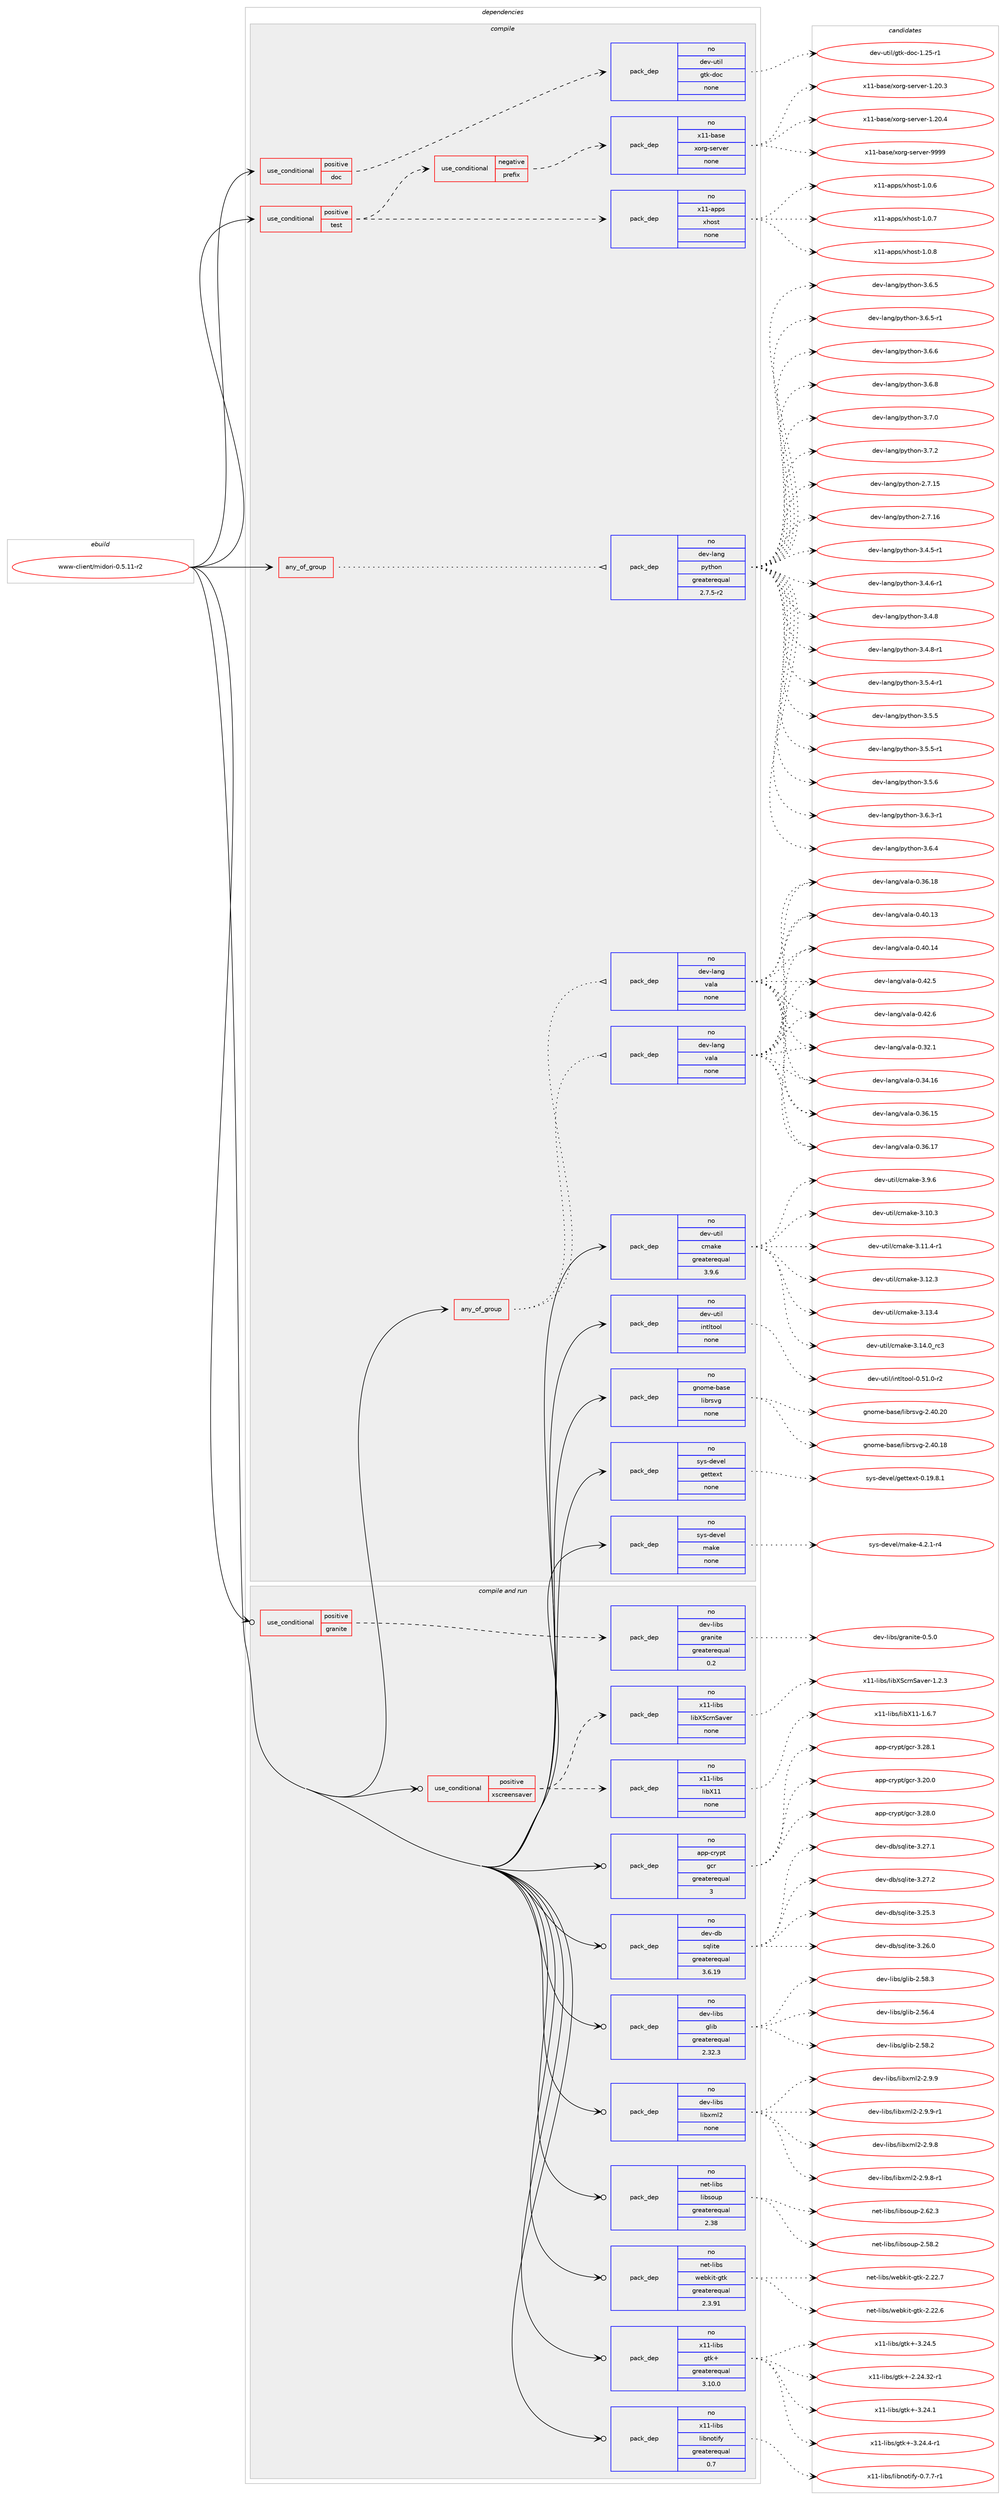 digraph prolog {

# *************
# Graph options
# *************

newrank=true;
concentrate=true;
compound=true;
graph [rankdir=LR,fontname=Helvetica,fontsize=10,ranksep=1.5];#, ranksep=2.5, nodesep=0.2];
edge  [arrowhead=vee];
node  [fontname=Helvetica,fontsize=10];

# **********
# The ebuild
# **********

subgraph cluster_leftcol {
color=gray;
rank=same;
label=<<i>ebuild</i>>;
id [label="www-client/midori-0.5.11-r2", color=red, width=4, href="../www-client/midori-0.5.11-r2.svg"];
}

# ****************
# The dependencies
# ****************

subgraph cluster_midcol {
color=gray;
label=<<i>dependencies</i>>;
subgraph cluster_compile {
fillcolor="#eeeeee";
style=filled;
label=<<i>compile</i>>;
subgraph any28259 {
dependency1749144 [label=<<TABLE BORDER="0" CELLBORDER="1" CELLSPACING="0" CELLPADDING="4"><TR><TD CELLPADDING="10">any_of_group</TD></TR></TABLE>>, shape=none, color=red];subgraph pack1255825 {
dependency1749145 [label=<<TABLE BORDER="0" CELLBORDER="1" CELLSPACING="0" CELLPADDING="4" WIDTH="220"><TR><TD ROWSPAN="6" CELLPADDING="30">pack_dep</TD></TR><TR><TD WIDTH="110">no</TD></TR><TR><TD>dev-lang</TD></TR><TR><TD>python</TD></TR><TR><TD>greaterequal</TD></TR><TR><TD>2.7.5-r2</TD></TR></TABLE>>, shape=none, color=blue];
}
dependency1749144:e -> dependency1749145:w [weight=20,style="dotted",arrowhead="oinv"];
}
id:e -> dependency1749144:w [weight=20,style="solid",arrowhead="vee"];
subgraph any28260 {
dependency1749146 [label=<<TABLE BORDER="0" CELLBORDER="1" CELLSPACING="0" CELLPADDING="4"><TR><TD CELLPADDING="10">any_of_group</TD></TR></TABLE>>, shape=none, color=red];subgraph pack1255826 {
dependency1749147 [label=<<TABLE BORDER="0" CELLBORDER="1" CELLSPACING="0" CELLPADDING="4" WIDTH="220"><TR><TD ROWSPAN="6" CELLPADDING="30">pack_dep</TD></TR><TR><TD WIDTH="110">no</TD></TR><TR><TD>dev-lang</TD></TR><TR><TD>vala</TD></TR><TR><TD>none</TD></TR><TR><TD></TD></TR></TABLE>>, shape=none, color=blue];
}
dependency1749146:e -> dependency1749147:w [weight=20,style="dotted",arrowhead="oinv"];
subgraph pack1255827 {
dependency1749148 [label=<<TABLE BORDER="0" CELLBORDER="1" CELLSPACING="0" CELLPADDING="4" WIDTH="220"><TR><TD ROWSPAN="6" CELLPADDING="30">pack_dep</TD></TR><TR><TD WIDTH="110">no</TD></TR><TR><TD>dev-lang</TD></TR><TR><TD>vala</TD></TR><TR><TD>none</TD></TR><TR><TD></TD></TR></TABLE>>, shape=none, color=blue];
}
dependency1749146:e -> dependency1749148:w [weight=20,style="dotted",arrowhead="oinv"];
}
id:e -> dependency1749146:w [weight=20,style="solid",arrowhead="vee"];
subgraph cond464065 {
dependency1749149 [label=<<TABLE BORDER="0" CELLBORDER="1" CELLSPACING="0" CELLPADDING="4"><TR><TD ROWSPAN="3" CELLPADDING="10">use_conditional</TD></TR><TR><TD>positive</TD></TR><TR><TD>doc</TD></TR></TABLE>>, shape=none, color=red];
subgraph pack1255828 {
dependency1749150 [label=<<TABLE BORDER="0" CELLBORDER="1" CELLSPACING="0" CELLPADDING="4" WIDTH="220"><TR><TD ROWSPAN="6" CELLPADDING="30">pack_dep</TD></TR><TR><TD WIDTH="110">no</TD></TR><TR><TD>dev-util</TD></TR><TR><TD>gtk-doc</TD></TR><TR><TD>none</TD></TR><TR><TD></TD></TR></TABLE>>, shape=none, color=blue];
}
dependency1749149:e -> dependency1749150:w [weight=20,style="dashed",arrowhead="vee"];
}
id:e -> dependency1749149:w [weight=20,style="solid",arrowhead="vee"];
subgraph cond464066 {
dependency1749151 [label=<<TABLE BORDER="0" CELLBORDER="1" CELLSPACING="0" CELLPADDING="4"><TR><TD ROWSPAN="3" CELLPADDING="10">use_conditional</TD></TR><TR><TD>positive</TD></TR><TR><TD>test</TD></TR></TABLE>>, shape=none, color=red];
subgraph cond464067 {
dependency1749152 [label=<<TABLE BORDER="0" CELLBORDER="1" CELLSPACING="0" CELLPADDING="4"><TR><TD ROWSPAN="3" CELLPADDING="10">use_conditional</TD></TR><TR><TD>negative</TD></TR><TR><TD>prefix</TD></TR></TABLE>>, shape=none, color=red];
subgraph pack1255829 {
dependency1749153 [label=<<TABLE BORDER="0" CELLBORDER="1" CELLSPACING="0" CELLPADDING="4" WIDTH="220"><TR><TD ROWSPAN="6" CELLPADDING="30">pack_dep</TD></TR><TR><TD WIDTH="110">no</TD></TR><TR><TD>x11-base</TD></TR><TR><TD>xorg-server</TD></TR><TR><TD>none</TD></TR><TR><TD></TD></TR></TABLE>>, shape=none, color=blue];
}
dependency1749152:e -> dependency1749153:w [weight=20,style="dashed",arrowhead="vee"];
}
dependency1749151:e -> dependency1749152:w [weight=20,style="dashed",arrowhead="vee"];
subgraph pack1255830 {
dependency1749154 [label=<<TABLE BORDER="0" CELLBORDER="1" CELLSPACING="0" CELLPADDING="4" WIDTH="220"><TR><TD ROWSPAN="6" CELLPADDING="30">pack_dep</TD></TR><TR><TD WIDTH="110">no</TD></TR><TR><TD>x11-apps</TD></TR><TR><TD>xhost</TD></TR><TR><TD>none</TD></TR><TR><TD></TD></TR></TABLE>>, shape=none, color=blue];
}
dependency1749151:e -> dependency1749154:w [weight=20,style="dashed",arrowhead="vee"];
}
id:e -> dependency1749151:w [weight=20,style="solid",arrowhead="vee"];
subgraph pack1255831 {
dependency1749155 [label=<<TABLE BORDER="0" CELLBORDER="1" CELLSPACING="0" CELLPADDING="4" WIDTH="220"><TR><TD ROWSPAN="6" CELLPADDING="30">pack_dep</TD></TR><TR><TD WIDTH="110">no</TD></TR><TR><TD>dev-util</TD></TR><TR><TD>cmake</TD></TR><TR><TD>greaterequal</TD></TR><TR><TD>3.9.6</TD></TR></TABLE>>, shape=none, color=blue];
}
id:e -> dependency1749155:w [weight=20,style="solid",arrowhead="vee"];
subgraph pack1255832 {
dependency1749156 [label=<<TABLE BORDER="0" CELLBORDER="1" CELLSPACING="0" CELLPADDING="4" WIDTH="220"><TR><TD ROWSPAN="6" CELLPADDING="30">pack_dep</TD></TR><TR><TD WIDTH="110">no</TD></TR><TR><TD>dev-util</TD></TR><TR><TD>intltool</TD></TR><TR><TD>none</TD></TR><TR><TD></TD></TR></TABLE>>, shape=none, color=blue];
}
id:e -> dependency1749156:w [weight=20,style="solid",arrowhead="vee"];
subgraph pack1255833 {
dependency1749157 [label=<<TABLE BORDER="0" CELLBORDER="1" CELLSPACING="0" CELLPADDING="4" WIDTH="220"><TR><TD ROWSPAN="6" CELLPADDING="30">pack_dep</TD></TR><TR><TD WIDTH="110">no</TD></TR><TR><TD>gnome-base</TD></TR><TR><TD>librsvg</TD></TR><TR><TD>none</TD></TR><TR><TD></TD></TR></TABLE>>, shape=none, color=blue];
}
id:e -> dependency1749157:w [weight=20,style="solid",arrowhead="vee"];
subgraph pack1255834 {
dependency1749158 [label=<<TABLE BORDER="0" CELLBORDER="1" CELLSPACING="0" CELLPADDING="4" WIDTH="220"><TR><TD ROWSPAN="6" CELLPADDING="30">pack_dep</TD></TR><TR><TD WIDTH="110">no</TD></TR><TR><TD>sys-devel</TD></TR><TR><TD>gettext</TD></TR><TR><TD>none</TD></TR><TR><TD></TD></TR></TABLE>>, shape=none, color=blue];
}
id:e -> dependency1749158:w [weight=20,style="solid",arrowhead="vee"];
subgraph pack1255835 {
dependency1749159 [label=<<TABLE BORDER="0" CELLBORDER="1" CELLSPACING="0" CELLPADDING="4" WIDTH="220"><TR><TD ROWSPAN="6" CELLPADDING="30">pack_dep</TD></TR><TR><TD WIDTH="110">no</TD></TR><TR><TD>sys-devel</TD></TR><TR><TD>make</TD></TR><TR><TD>none</TD></TR><TR><TD></TD></TR></TABLE>>, shape=none, color=blue];
}
id:e -> dependency1749159:w [weight=20,style="solid",arrowhead="vee"];
}
subgraph cluster_compileandrun {
fillcolor="#eeeeee";
style=filled;
label=<<i>compile and run</i>>;
subgraph cond464068 {
dependency1749160 [label=<<TABLE BORDER="0" CELLBORDER="1" CELLSPACING="0" CELLPADDING="4"><TR><TD ROWSPAN="3" CELLPADDING="10">use_conditional</TD></TR><TR><TD>positive</TD></TR><TR><TD>granite</TD></TR></TABLE>>, shape=none, color=red];
subgraph pack1255836 {
dependency1749161 [label=<<TABLE BORDER="0" CELLBORDER="1" CELLSPACING="0" CELLPADDING="4" WIDTH="220"><TR><TD ROWSPAN="6" CELLPADDING="30">pack_dep</TD></TR><TR><TD WIDTH="110">no</TD></TR><TR><TD>dev-libs</TD></TR><TR><TD>granite</TD></TR><TR><TD>greaterequal</TD></TR><TR><TD>0.2</TD></TR></TABLE>>, shape=none, color=blue];
}
dependency1749160:e -> dependency1749161:w [weight=20,style="dashed",arrowhead="vee"];
}
id:e -> dependency1749160:w [weight=20,style="solid",arrowhead="odotvee"];
subgraph cond464069 {
dependency1749162 [label=<<TABLE BORDER="0" CELLBORDER="1" CELLSPACING="0" CELLPADDING="4"><TR><TD ROWSPAN="3" CELLPADDING="10">use_conditional</TD></TR><TR><TD>positive</TD></TR><TR><TD>xscreensaver</TD></TR></TABLE>>, shape=none, color=red];
subgraph pack1255837 {
dependency1749163 [label=<<TABLE BORDER="0" CELLBORDER="1" CELLSPACING="0" CELLPADDING="4" WIDTH="220"><TR><TD ROWSPAN="6" CELLPADDING="30">pack_dep</TD></TR><TR><TD WIDTH="110">no</TD></TR><TR><TD>x11-libs</TD></TR><TR><TD>libX11</TD></TR><TR><TD>none</TD></TR><TR><TD></TD></TR></TABLE>>, shape=none, color=blue];
}
dependency1749162:e -> dependency1749163:w [weight=20,style="dashed",arrowhead="vee"];
subgraph pack1255838 {
dependency1749164 [label=<<TABLE BORDER="0" CELLBORDER="1" CELLSPACING="0" CELLPADDING="4" WIDTH="220"><TR><TD ROWSPAN="6" CELLPADDING="30">pack_dep</TD></TR><TR><TD WIDTH="110">no</TD></TR><TR><TD>x11-libs</TD></TR><TR><TD>libXScrnSaver</TD></TR><TR><TD>none</TD></TR><TR><TD></TD></TR></TABLE>>, shape=none, color=blue];
}
dependency1749162:e -> dependency1749164:w [weight=20,style="dashed",arrowhead="vee"];
}
id:e -> dependency1749162:w [weight=20,style="solid",arrowhead="odotvee"];
subgraph pack1255839 {
dependency1749165 [label=<<TABLE BORDER="0" CELLBORDER="1" CELLSPACING="0" CELLPADDING="4" WIDTH="220"><TR><TD ROWSPAN="6" CELLPADDING="30">pack_dep</TD></TR><TR><TD WIDTH="110">no</TD></TR><TR><TD>app-crypt</TD></TR><TR><TD>gcr</TD></TR><TR><TD>greaterequal</TD></TR><TR><TD>3</TD></TR></TABLE>>, shape=none, color=blue];
}
id:e -> dependency1749165:w [weight=20,style="solid",arrowhead="odotvee"];
subgraph pack1255840 {
dependency1749166 [label=<<TABLE BORDER="0" CELLBORDER="1" CELLSPACING="0" CELLPADDING="4" WIDTH="220"><TR><TD ROWSPAN="6" CELLPADDING="30">pack_dep</TD></TR><TR><TD WIDTH="110">no</TD></TR><TR><TD>dev-db</TD></TR><TR><TD>sqlite</TD></TR><TR><TD>greaterequal</TD></TR><TR><TD>3.6.19</TD></TR></TABLE>>, shape=none, color=blue];
}
id:e -> dependency1749166:w [weight=20,style="solid",arrowhead="odotvee"];
subgraph pack1255841 {
dependency1749167 [label=<<TABLE BORDER="0" CELLBORDER="1" CELLSPACING="0" CELLPADDING="4" WIDTH="220"><TR><TD ROWSPAN="6" CELLPADDING="30">pack_dep</TD></TR><TR><TD WIDTH="110">no</TD></TR><TR><TD>dev-libs</TD></TR><TR><TD>glib</TD></TR><TR><TD>greaterequal</TD></TR><TR><TD>2.32.3</TD></TR></TABLE>>, shape=none, color=blue];
}
id:e -> dependency1749167:w [weight=20,style="solid",arrowhead="odotvee"];
subgraph pack1255842 {
dependency1749168 [label=<<TABLE BORDER="0" CELLBORDER="1" CELLSPACING="0" CELLPADDING="4" WIDTH="220"><TR><TD ROWSPAN="6" CELLPADDING="30">pack_dep</TD></TR><TR><TD WIDTH="110">no</TD></TR><TR><TD>dev-libs</TD></TR><TR><TD>libxml2</TD></TR><TR><TD>none</TD></TR><TR><TD></TD></TR></TABLE>>, shape=none, color=blue];
}
id:e -> dependency1749168:w [weight=20,style="solid",arrowhead="odotvee"];
subgraph pack1255843 {
dependency1749169 [label=<<TABLE BORDER="0" CELLBORDER="1" CELLSPACING="0" CELLPADDING="4" WIDTH="220"><TR><TD ROWSPAN="6" CELLPADDING="30">pack_dep</TD></TR><TR><TD WIDTH="110">no</TD></TR><TR><TD>net-libs</TD></TR><TR><TD>libsoup</TD></TR><TR><TD>greaterequal</TD></TR><TR><TD>2.38</TD></TR></TABLE>>, shape=none, color=blue];
}
id:e -> dependency1749169:w [weight=20,style="solid",arrowhead="odotvee"];
subgraph pack1255844 {
dependency1749170 [label=<<TABLE BORDER="0" CELLBORDER="1" CELLSPACING="0" CELLPADDING="4" WIDTH="220"><TR><TD ROWSPAN="6" CELLPADDING="30">pack_dep</TD></TR><TR><TD WIDTH="110">no</TD></TR><TR><TD>net-libs</TD></TR><TR><TD>webkit-gtk</TD></TR><TR><TD>greaterequal</TD></TR><TR><TD>2.3.91</TD></TR></TABLE>>, shape=none, color=blue];
}
id:e -> dependency1749170:w [weight=20,style="solid",arrowhead="odotvee"];
subgraph pack1255845 {
dependency1749171 [label=<<TABLE BORDER="0" CELLBORDER="1" CELLSPACING="0" CELLPADDING="4" WIDTH="220"><TR><TD ROWSPAN="6" CELLPADDING="30">pack_dep</TD></TR><TR><TD WIDTH="110">no</TD></TR><TR><TD>x11-libs</TD></TR><TR><TD>gtk+</TD></TR><TR><TD>greaterequal</TD></TR><TR><TD>3.10.0</TD></TR></TABLE>>, shape=none, color=blue];
}
id:e -> dependency1749171:w [weight=20,style="solid",arrowhead="odotvee"];
subgraph pack1255846 {
dependency1749172 [label=<<TABLE BORDER="0" CELLBORDER="1" CELLSPACING="0" CELLPADDING="4" WIDTH="220"><TR><TD ROWSPAN="6" CELLPADDING="30">pack_dep</TD></TR><TR><TD WIDTH="110">no</TD></TR><TR><TD>x11-libs</TD></TR><TR><TD>libnotify</TD></TR><TR><TD>greaterequal</TD></TR><TR><TD>0.7</TD></TR></TABLE>>, shape=none, color=blue];
}
id:e -> dependency1749172:w [weight=20,style="solid",arrowhead="odotvee"];
}
subgraph cluster_run {
fillcolor="#eeeeee";
style=filled;
label=<<i>run</i>>;
}
}

# **************
# The candidates
# **************

subgraph cluster_choices {
rank=same;
color=gray;
label=<<i>candidates</i>>;

subgraph choice1255825 {
color=black;
nodesep=1;
choice10010111845108971101034711212111610411111045504655464953 [label="dev-lang/python-2.7.15", color=red, width=4,href="../dev-lang/python-2.7.15.svg"];
choice10010111845108971101034711212111610411111045504655464954 [label="dev-lang/python-2.7.16", color=red, width=4,href="../dev-lang/python-2.7.16.svg"];
choice1001011184510897110103471121211161041111104551465246534511449 [label="dev-lang/python-3.4.5-r1", color=red, width=4,href="../dev-lang/python-3.4.5-r1.svg"];
choice1001011184510897110103471121211161041111104551465246544511449 [label="dev-lang/python-3.4.6-r1", color=red, width=4,href="../dev-lang/python-3.4.6-r1.svg"];
choice100101118451089711010347112121116104111110455146524656 [label="dev-lang/python-3.4.8", color=red, width=4,href="../dev-lang/python-3.4.8.svg"];
choice1001011184510897110103471121211161041111104551465246564511449 [label="dev-lang/python-3.4.8-r1", color=red, width=4,href="../dev-lang/python-3.4.8-r1.svg"];
choice1001011184510897110103471121211161041111104551465346524511449 [label="dev-lang/python-3.5.4-r1", color=red, width=4,href="../dev-lang/python-3.5.4-r1.svg"];
choice100101118451089711010347112121116104111110455146534653 [label="dev-lang/python-3.5.5", color=red, width=4,href="../dev-lang/python-3.5.5.svg"];
choice1001011184510897110103471121211161041111104551465346534511449 [label="dev-lang/python-3.5.5-r1", color=red, width=4,href="../dev-lang/python-3.5.5-r1.svg"];
choice100101118451089711010347112121116104111110455146534654 [label="dev-lang/python-3.5.6", color=red, width=4,href="../dev-lang/python-3.5.6.svg"];
choice1001011184510897110103471121211161041111104551465446514511449 [label="dev-lang/python-3.6.3-r1", color=red, width=4,href="../dev-lang/python-3.6.3-r1.svg"];
choice100101118451089711010347112121116104111110455146544652 [label="dev-lang/python-3.6.4", color=red, width=4,href="../dev-lang/python-3.6.4.svg"];
choice100101118451089711010347112121116104111110455146544653 [label="dev-lang/python-3.6.5", color=red, width=4,href="../dev-lang/python-3.6.5.svg"];
choice1001011184510897110103471121211161041111104551465446534511449 [label="dev-lang/python-3.6.5-r1", color=red, width=4,href="../dev-lang/python-3.6.5-r1.svg"];
choice100101118451089711010347112121116104111110455146544654 [label="dev-lang/python-3.6.6", color=red, width=4,href="../dev-lang/python-3.6.6.svg"];
choice100101118451089711010347112121116104111110455146544656 [label="dev-lang/python-3.6.8", color=red, width=4,href="../dev-lang/python-3.6.8.svg"];
choice100101118451089711010347112121116104111110455146554648 [label="dev-lang/python-3.7.0", color=red, width=4,href="../dev-lang/python-3.7.0.svg"];
choice100101118451089711010347112121116104111110455146554650 [label="dev-lang/python-3.7.2", color=red, width=4,href="../dev-lang/python-3.7.2.svg"];
dependency1749145:e -> choice10010111845108971101034711212111610411111045504655464953:w [style=dotted,weight="100"];
dependency1749145:e -> choice10010111845108971101034711212111610411111045504655464954:w [style=dotted,weight="100"];
dependency1749145:e -> choice1001011184510897110103471121211161041111104551465246534511449:w [style=dotted,weight="100"];
dependency1749145:e -> choice1001011184510897110103471121211161041111104551465246544511449:w [style=dotted,weight="100"];
dependency1749145:e -> choice100101118451089711010347112121116104111110455146524656:w [style=dotted,weight="100"];
dependency1749145:e -> choice1001011184510897110103471121211161041111104551465246564511449:w [style=dotted,weight="100"];
dependency1749145:e -> choice1001011184510897110103471121211161041111104551465346524511449:w [style=dotted,weight="100"];
dependency1749145:e -> choice100101118451089711010347112121116104111110455146534653:w [style=dotted,weight="100"];
dependency1749145:e -> choice1001011184510897110103471121211161041111104551465346534511449:w [style=dotted,weight="100"];
dependency1749145:e -> choice100101118451089711010347112121116104111110455146534654:w [style=dotted,weight="100"];
dependency1749145:e -> choice1001011184510897110103471121211161041111104551465446514511449:w [style=dotted,weight="100"];
dependency1749145:e -> choice100101118451089711010347112121116104111110455146544652:w [style=dotted,weight="100"];
dependency1749145:e -> choice100101118451089711010347112121116104111110455146544653:w [style=dotted,weight="100"];
dependency1749145:e -> choice1001011184510897110103471121211161041111104551465446534511449:w [style=dotted,weight="100"];
dependency1749145:e -> choice100101118451089711010347112121116104111110455146544654:w [style=dotted,weight="100"];
dependency1749145:e -> choice100101118451089711010347112121116104111110455146544656:w [style=dotted,weight="100"];
dependency1749145:e -> choice100101118451089711010347112121116104111110455146554648:w [style=dotted,weight="100"];
dependency1749145:e -> choice100101118451089711010347112121116104111110455146554650:w [style=dotted,weight="100"];
}
subgraph choice1255826 {
color=black;
nodesep=1;
choice100101118451089711010347118971089745484651504649 [label="dev-lang/vala-0.32.1", color=red, width=4,href="../dev-lang/vala-0.32.1.svg"];
choice10010111845108971101034711897108974548465152464954 [label="dev-lang/vala-0.34.16", color=red, width=4,href="../dev-lang/vala-0.34.16.svg"];
choice10010111845108971101034711897108974548465154464953 [label="dev-lang/vala-0.36.15", color=red, width=4,href="../dev-lang/vala-0.36.15.svg"];
choice10010111845108971101034711897108974548465154464955 [label="dev-lang/vala-0.36.17", color=red, width=4,href="../dev-lang/vala-0.36.17.svg"];
choice10010111845108971101034711897108974548465154464956 [label="dev-lang/vala-0.36.18", color=red, width=4,href="../dev-lang/vala-0.36.18.svg"];
choice10010111845108971101034711897108974548465248464951 [label="dev-lang/vala-0.40.13", color=red, width=4,href="../dev-lang/vala-0.40.13.svg"];
choice10010111845108971101034711897108974548465248464952 [label="dev-lang/vala-0.40.14", color=red, width=4,href="../dev-lang/vala-0.40.14.svg"];
choice100101118451089711010347118971089745484652504653 [label="dev-lang/vala-0.42.5", color=red, width=4,href="../dev-lang/vala-0.42.5.svg"];
choice100101118451089711010347118971089745484652504654 [label="dev-lang/vala-0.42.6", color=red, width=4,href="../dev-lang/vala-0.42.6.svg"];
dependency1749147:e -> choice100101118451089711010347118971089745484651504649:w [style=dotted,weight="100"];
dependency1749147:e -> choice10010111845108971101034711897108974548465152464954:w [style=dotted,weight="100"];
dependency1749147:e -> choice10010111845108971101034711897108974548465154464953:w [style=dotted,weight="100"];
dependency1749147:e -> choice10010111845108971101034711897108974548465154464955:w [style=dotted,weight="100"];
dependency1749147:e -> choice10010111845108971101034711897108974548465154464956:w [style=dotted,weight="100"];
dependency1749147:e -> choice10010111845108971101034711897108974548465248464951:w [style=dotted,weight="100"];
dependency1749147:e -> choice10010111845108971101034711897108974548465248464952:w [style=dotted,weight="100"];
dependency1749147:e -> choice100101118451089711010347118971089745484652504653:w [style=dotted,weight="100"];
dependency1749147:e -> choice100101118451089711010347118971089745484652504654:w [style=dotted,weight="100"];
}
subgraph choice1255827 {
color=black;
nodesep=1;
choice100101118451089711010347118971089745484651504649 [label="dev-lang/vala-0.32.1", color=red, width=4,href="../dev-lang/vala-0.32.1.svg"];
choice10010111845108971101034711897108974548465152464954 [label="dev-lang/vala-0.34.16", color=red, width=4,href="../dev-lang/vala-0.34.16.svg"];
choice10010111845108971101034711897108974548465154464953 [label="dev-lang/vala-0.36.15", color=red, width=4,href="../dev-lang/vala-0.36.15.svg"];
choice10010111845108971101034711897108974548465154464955 [label="dev-lang/vala-0.36.17", color=red, width=4,href="../dev-lang/vala-0.36.17.svg"];
choice10010111845108971101034711897108974548465154464956 [label="dev-lang/vala-0.36.18", color=red, width=4,href="../dev-lang/vala-0.36.18.svg"];
choice10010111845108971101034711897108974548465248464951 [label="dev-lang/vala-0.40.13", color=red, width=4,href="../dev-lang/vala-0.40.13.svg"];
choice10010111845108971101034711897108974548465248464952 [label="dev-lang/vala-0.40.14", color=red, width=4,href="../dev-lang/vala-0.40.14.svg"];
choice100101118451089711010347118971089745484652504653 [label="dev-lang/vala-0.42.5", color=red, width=4,href="../dev-lang/vala-0.42.5.svg"];
choice100101118451089711010347118971089745484652504654 [label="dev-lang/vala-0.42.6", color=red, width=4,href="../dev-lang/vala-0.42.6.svg"];
dependency1749148:e -> choice100101118451089711010347118971089745484651504649:w [style=dotted,weight="100"];
dependency1749148:e -> choice10010111845108971101034711897108974548465152464954:w [style=dotted,weight="100"];
dependency1749148:e -> choice10010111845108971101034711897108974548465154464953:w [style=dotted,weight="100"];
dependency1749148:e -> choice10010111845108971101034711897108974548465154464955:w [style=dotted,weight="100"];
dependency1749148:e -> choice10010111845108971101034711897108974548465154464956:w [style=dotted,weight="100"];
dependency1749148:e -> choice10010111845108971101034711897108974548465248464951:w [style=dotted,weight="100"];
dependency1749148:e -> choice10010111845108971101034711897108974548465248464952:w [style=dotted,weight="100"];
dependency1749148:e -> choice100101118451089711010347118971089745484652504653:w [style=dotted,weight="100"];
dependency1749148:e -> choice100101118451089711010347118971089745484652504654:w [style=dotted,weight="100"];
}
subgraph choice1255828 {
color=black;
nodesep=1;
choice1001011184511711610510847103116107451001119945494650534511449 [label="dev-util/gtk-doc-1.25-r1", color=red, width=4,href="../dev-util/gtk-doc-1.25-r1.svg"];
dependency1749150:e -> choice1001011184511711610510847103116107451001119945494650534511449:w [style=dotted,weight="100"];
}
subgraph choice1255829 {
color=black;
nodesep=1;
choice1204949459897115101471201111141034511510111411810111445494650484651 [label="x11-base/xorg-server-1.20.3", color=red, width=4,href="../x11-base/xorg-server-1.20.3.svg"];
choice1204949459897115101471201111141034511510111411810111445494650484652 [label="x11-base/xorg-server-1.20.4", color=red, width=4,href="../x11-base/xorg-server-1.20.4.svg"];
choice120494945989711510147120111114103451151011141181011144557575757 [label="x11-base/xorg-server-9999", color=red, width=4,href="../x11-base/xorg-server-9999.svg"];
dependency1749153:e -> choice1204949459897115101471201111141034511510111411810111445494650484651:w [style=dotted,weight="100"];
dependency1749153:e -> choice1204949459897115101471201111141034511510111411810111445494650484652:w [style=dotted,weight="100"];
dependency1749153:e -> choice120494945989711510147120111114103451151011141181011144557575757:w [style=dotted,weight="100"];
}
subgraph choice1255830 {
color=black;
nodesep=1;
choice1204949459711211211547120104111115116454946484654 [label="x11-apps/xhost-1.0.6", color=red, width=4,href="../x11-apps/xhost-1.0.6.svg"];
choice1204949459711211211547120104111115116454946484655 [label="x11-apps/xhost-1.0.7", color=red, width=4,href="../x11-apps/xhost-1.0.7.svg"];
choice1204949459711211211547120104111115116454946484656 [label="x11-apps/xhost-1.0.8", color=red, width=4,href="../x11-apps/xhost-1.0.8.svg"];
dependency1749154:e -> choice1204949459711211211547120104111115116454946484654:w [style=dotted,weight="100"];
dependency1749154:e -> choice1204949459711211211547120104111115116454946484655:w [style=dotted,weight="100"];
dependency1749154:e -> choice1204949459711211211547120104111115116454946484656:w [style=dotted,weight="100"];
}
subgraph choice1255831 {
color=black;
nodesep=1;
choice1001011184511711610510847991099710710145514649484651 [label="dev-util/cmake-3.10.3", color=red, width=4,href="../dev-util/cmake-3.10.3.svg"];
choice10010111845117116105108479910997107101455146494946524511449 [label="dev-util/cmake-3.11.4-r1", color=red, width=4,href="../dev-util/cmake-3.11.4-r1.svg"];
choice1001011184511711610510847991099710710145514649504651 [label="dev-util/cmake-3.12.3", color=red, width=4,href="../dev-util/cmake-3.12.3.svg"];
choice1001011184511711610510847991099710710145514649514652 [label="dev-util/cmake-3.13.4", color=red, width=4,href="../dev-util/cmake-3.13.4.svg"];
choice1001011184511711610510847991099710710145514649524648951149951 [label="dev-util/cmake-3.14.0_rc3", color=red, width=4,href="../dev-util/cmake-3.14.0_rc3.svg"];
choice10010111845117116105108479910997107101455146574654 [label="dev-util/cmake-3.9.6", color=red, width=4,href="../dev-util/cmake-3.9.6.svg"];
dependency1749155:e -> choice1001011184511711610510847991099710710145514649484651:w [style=dotted,weight="100"];
dependency1749155:e -> choice10010111845117116105108479910997107101455146494946524511449:w [style=dotted,weight="100"];
dependency1749155:e -> choice1001011184511711610510847991099710710145514649504651:w [style=dotted,weight="100"];
dependency1749155:e -> choice1001011184511711610510847991099710710145514649514652:w [style=dotted,weight="100"];
dependency1749155:e -> choice1001011184511711610510847991099710710145514649524648951149951:w [style=dotted,weight="100"];
dependency1749155:e -> choice10010111845117116105108479910997107101455146574654:w [style=dotted,weight="100"];
}
subgraph choice1255832 {
color=black;
nodesep=1;
choice1001011184511711610510847105110116108116111111108454846534946484511450 [label="dev-util/intltool-0.51.0-r2", color=red, width=4,href="../dev-util/intltool-0.51.0-r2.svg"];
dependency1749156:e -> choice1001011184511711610510847105110116108116111111108454846534946484511450:w [style=dotted,weight="100"];
}
subgraph choice1255833 {
color=black;
nodesep=1;
choice10311011110910145989711510147108105981141151181034550465248464956 [label="gnome-base/librsvg-2.40.18", color=red, width=4,href="../gnome-base/librsvg-2.40.18.svg"];
choice10311011110910145989711510147108105981141151181034550465248465048 [label="gnome-base/librsvg-2.40.20", color=red, width=4,href="../gnome-base/librsvg-2.40.20.svg"];
dependency1749157:e -> choice10311011110910145989711510147108105981141151181034550465248464956:w [style=dotted,weight="100"];
dependency1749157:e -> choice10311011110910145989711510147108105981141151181034550465248465048:w [style=dotted,weight="100"];
}
subgraph choice1255834 {
color=black;
nodesep=1;
choice1151211154510010111810110847103101116116101120116454846495746564649 [label="sys-devel/gettext-0.19.8.1", color=red, width=4,href="../sys-devel/gettext-0.19.8.1.svg"];
dependency1749158:e -> choice1151211154510010111810110847103101116116101120116454846495746564649:w [style=dotted,weight="100"];
}
subgraph choice1255835 {
color=black;
nodesep=1;
choice1151211154510010111810110847109971071014552465046494511452 [label="sys-devel/make-4.2.1-r4", color=red, width=4,href="../sys-devel/make-4.2.1-r4.svg"];
dependency1749159:e -> choice1151211154510010111810110847109971071014552465046494511452:w [style=dotted,weight="100"];
}
subgraph choice1255836 {
color=black;
nodesep=1;
choice10010111845108105981154710311497110105116101454846534648 [label="dev-libs/granite-0.5.0", color=red, width=4,href="../dev-libs/granite-0.5.0.svg"];
dependency1749161:e -> choice10010111845108105981154710311497110105116101454846534648:w [style=dotted,weight="100"];
}
subgraph choice1255837 {
color=black;
nodesep=1;
choice120494945108105981154710810598884949454946544655 [label="x11-libs/libX11-1.6.7", color=red, width=4,href="../x11-libs/libX11-1.6.7.svg"];
dependency1749163:e -> choice120494945108105981154710810598884949454946544655:w [style=dotted,weight="100"];
}
subgraph choice1255838 {
color=black;
nodesep=1;
choice1204949451081059811547108105988883991141108397118101114454946504651 [label="x11-libs/libXScrnSaver-1.2.3", color=red, width=4,href="../x11-libs/libXScrnSaver-1.2.3.svg"];
dependency1749164:e -> choice1204949451081059811547108105988883991141108397118101114454946504651:w [style=dotted,weight="100"];
}
subgraph choice1255839 {
color=black;
nodesep=1;
choice971121124599114121112116471039911445514650484648 [label="app-crypt/gcr-3.20.0", color=red, width=4,href="../app-crypt/gcr-3.20.0.svg"];
choice971121124599114121112116471039911445514650564648 [label="app-crypt/gcr-3.28.0", color=red, width=4,href="../app-crypt/gcr-3.28.0.svg"];
choice971121124599114121112116471039911445514650564649 [label="app-crypt/gcr-3.28.1", color=red, width=4,href="../app-crypt/gcr-3.28.1.svg"];
dependency1749165:e -> choice971121124599114121112116471039911445514650484648:w [style=dotted,weight="100"];
dependency1749165:e -> choice971121124599114121112116471039911445514650564648:w [style=dotted,weight="100"];
dependency1749165:e -> choice971121124599114121112116471039911445514650564649:w [style=dotted,weight="100"];
}
subgraph choice1255840 {
color=black;
nodesep=1;
choice10010111845100984711511310810511610145514650534651 [label="dev-db/sqlite-3.25.3", color=red, width=4,href="../dev-db/sqlite-3.25.3.svg"];
choice10010111845100984711511310810511610145514650544648 [label="dev-db/sqlite-3.26.0", color=red, width=4,href="../dev-db/sqlite-3.26.0.svg"];
choice10010111845100984711511310810511610145514650554649 [label="dev-db/sqlite-3.27.1", color=red, width=4,href="../dev-db/sqlite-3.27.1.svg"];
choice10010111845100984711511310810511610145514650554650 [label="dev-db/sqlite-3.27.2", color=red, width=4,href="../dev-db/sqlite-3.27.2.svg"];
dependency1749166:e -> choice10010111845100984711511310810511610145514650534651:w [style=dotted,weight="100"];
dependency1749166:e -> choice10010111845100984711511310810511610145514650544648:w [style=dotted,weight="100"];
dependency1749166:e -> choice10010111845100984711511310810511610145514650554649:w [style=dotted,weight="100"];
dependency1749166:e -> choice10010111845100984711511310810511610145514650554650:w [style=dotted,weight="100"];
}
subgraph choice1255841 {
color=black;
nodesep=1;
choice1001011184510810598115471031081059845504653544652 [label="dev-libs/glib-2.56.4", color=red, width=4,href="../dev-libs/glib-2.56.4.svg"];
choice1001011184510810598115471031081059845504653564650 [label="dev-libs/glib-2.58.2", color=red, width=4,href="../dev-libs/glib-2.58.2.svg"];
choice1001011184510810598115471031081059845504653564651 [label="dev-libs/glib-2.58.3", color=red, width=4,href="../dev-libs/glib-2.58.3.svg"];
dependency1749167:e -> choice1001011184510810598115471031081059845504653544652:w [style=dotted,weight="100"];
dependency1749167:e -> choice1001011184510810598115471031081059845504653564650:w [style=dotted,weight="100"];
dependency1749167:e -> choice1001011184510810598115471031081059845504653564651:w [style=dotted,weight="100"];
}
subgraph choice1255842 {
color=black;
nodesep=1;
choice1001011184510810598115471081059812010910850455046574656 [label="dev-libs/libxml2-2.9.8", color=red, width=4,href="../dev-libs/libxml2-2.9.8.svg"];
choice10010111845108105981154710810598120109108504550465746564511449 [label="dev-libs/libxml2-2.9.8-r1", color=red, width=4,href="../dev-libs/libxml2-2.9.8-r1.svg"];
choice1001011184510810598115471081059812010910850455046574657 [label="dev-libs/libxml2-2.9.9", color=red, width=4,href="../dev-libs/libxml2-2.9.9.svg"];
choice10010111845108105981154710810598120109108504550465746574511449 [label="dev-libs/libxml2-2.9.9-r1", color=red, width=4,href="../dev-libs/libxml2-2.9.9-r1.svg"];
dependency1749168:e -> choice1001011184510810598115471081059812010910850455046574656:w [style=dotted,weight="100"];
dependency1749168:e -> choice10010111845108105981154710810598120109108504550465746564511449:w [style=dotted,weight="100"];
dependency1749168:e -> choice1001011184510810598115471081059812010910850455046574657:w [style=dotted,weight="100"];
dependency1749168:e -> choice10010111845108105981154710810598120109108504550465746574511449:w [style=dotted,weight="100"];
}
subgraph choice1255843 {
color=black;
nodesep=1;
choice1101011164510810598115471081059811511111711245504653564650 [label="net-libs/libsoup-2.58.2", color=red, width=4,href="../net-libs/libsoup-2.58.2.svg"];
choice1101011164510810598115471081059811511111711245504654504651 [label="net-libs/libsoup-2.62.3", color=red, width=4,href="../net-libs/libsoup-2.62.3.svg"];
dependency1749169:e -> choice1101011164510810598115471081059811511111711245504653564650:w [style=dotted,weight="100"];
dependency1749169:e -> choice1101011164510810598115471081059811511111711245504654504651:w [style=dotted,weight="100"];
}
subgraph choice1255844 {
color=black;
nodesep=1;
choice110101116451081059811547119101981071051164510311610745504650504654 [label="net-libs/webkit-gtk-2.22.6", color=red, width=4,href="../net-libs/webkit-gtk-2.22.6.svg"];
choice110101116451081059811547119101981071051164510311610745504650504655 [label="net-libs/webkit-gtk-2.22.7", color=red, width=4,href="../net-libs/webkit-gtk-2.22.7.svg"];
dependency1749170:e -> choice110101116451081059811547119101981071051164510311610745504650504654:w [style=dotted,weight="100"];
dependency1749170:e -> choice110101116451081059811547119101981071051164510311610745504650504655:w [style=dotted,weight="100"];
}
subgraph choice1255845 {
color=black;
nodesep=1;
choice12049494510810598115471031161074345504650524651504511449 [label="x11-libs/gtk+-2.24.32-r1", color=red, width=4,href="../x11-libs/gtk+-2.24.32-r1.svg"];
choice12049494510810598115471031161074345514650524649 [label="x11-libs/gtk+-3.24.1", color=red, width=4,href="../x11-libs/gtk+-3.24.1.svg"];
choice120494945108105981154710311610743455146505246524511449 [label="x11-libs/gtk+-3.24.4-r1", color=red, width=4,href="../x11-libs/gtk+-3.24.4-r1.svg"];
choice12049494510810598115471031161074345514650524653 [label="x11-libs/gtk+-3.24.5", color=red, width=4,href="../x11-libs/gtk+-3.24.5.svg"];
dependency1749171:e -> choice12049494510810598115471031161074345504650524651504511449:w [style=dotted,weight="100"];
dependency1749171:e -> choice12049494510810598115471031161074345514650524649:w [style=dotted,weight="100"];
dependency1749171:e -> choice120494945108105981154710311610743455146505246524511449:w [style=dotted,weight="100"];
dependency1749171:e -> choice12049494510810598115471031161074345514650524653:w [style=dotted,weight="100"];
}
subgraph choice1255846 {
color=black;
nodesep=1;
choice1204949451081059811547108105981101111161051021214548465546554511449 [label="x11-libs/libnotify-0.7.7-r1", color=red, width=4,href="../x11-libs/libnotify-0.7.7-r1.svg"];
dependency1749172:e -> choice1204949451081059811547108105981101111161051021214548465546554511449:w [style=dotted,weight="100"];
}
}

}
